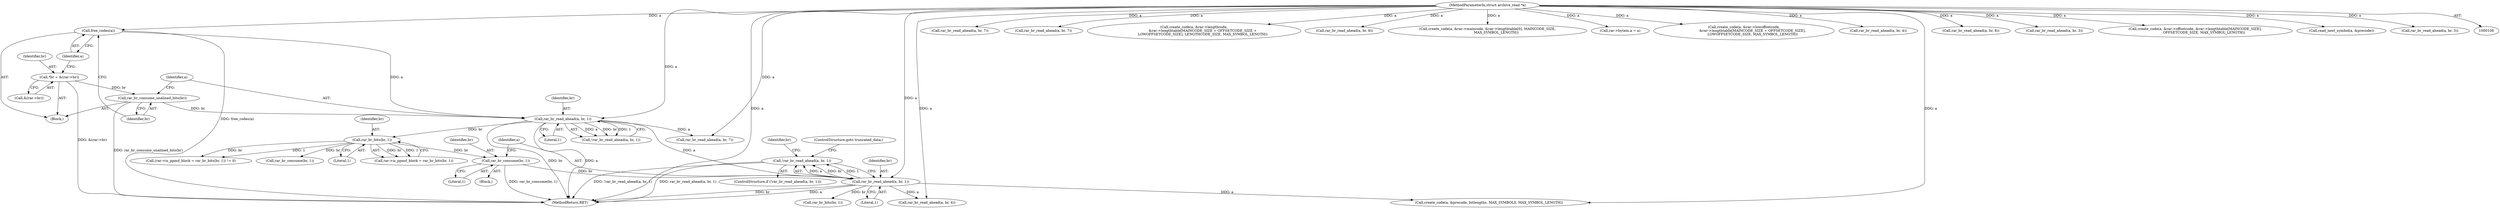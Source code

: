 digraph "0_libarchive_05caadc7eedbef471ac9610809ba683f0c698700@API" {
"1000423" [label="(Call,!rar_br_read_ahead(a, br, 1))"];
"1000424" [label="(Call,rar_br_read_ahead(a, br, 1))"];
"1000142" [label="(Call,rar_br_read_ahead(a, br, 1))"];
"1000136" [label="(Call,free_codes(a))"];
"1000107" [label="(MethodParameterIn,struct archive_read *a)"];
"1000138" [label="(Call,rar_br_consume_unalined_bits(br))"];
"1000130" [label="(Call,*br = &(rar->br))"];
"1000419" [label="(Call,rar_br_consume(br, 1))"];
"1000153" [label="(Call,rar_br_bits(br, 1))"];
"1000137" [label="(Identifier,a)"];
"1000536" [label="(Call,create_code(a, &precode, bitlengths, MAX_SYMBOLS, MAX_SYMBOL_LENGTH))"];
"1000761" [label="(Call,rar_br_read_ahead(a, br, 7))"];
"1000136" [label="(Call,free_codes(a))"];
"1000143" [label="(Identifier,a)"];
"1000148" [label="(Call,(rar->is_ppmd_block = rar_br_bits(br, 1)) != 0)"];
"1001023" [label="(MethodReturn,RET)"];
"1000671" [label="(Call,rar_br_read_ahead(a, br, 7))"];
"1000422" [label="(ControlStructure,if (!rar_br_read_ahead(a, br, 1)))"];
"1000425" [label="(Identifier,a)"];
"1000107" [label="(MethodParameterIn,struct archive_read *a)"];
"1000145" [label="(Literal,1)"];
"1000420" [label="(Identifier,br)"];
"1000431" [label="(Call,rar_br_bits(br, 1))"];
"1000132" [label="(Call,&(rar->br))"];
"1000423" [label="(Call,!rar_br_read_ahead(a, br, 1))"];
"1000418" [label="(Block,)"];
"1000144" [label="(Identifier,br)"];
"1000884" [label="(Call,create_code(a, &rar->lengthcode,\n                &rar->lengthtable[MAINCODE_SIZE + OFFSETCODE_SIZE +\n                LOWOFFSETCODE_SIZE], LENGTHCODE_SIZE, MAX_SYMBOL_LENGTH))"];
"1000142" [label="(Call,rar_br_read_ahead(a, br, 1))"];
"1000209" [label="(Call,rar_br_read_ahead(a, br, 8))"];
"1000816" [label="(Call,create_code(a, &rar->maincode, &rar->lengthtable[0], MAINCODE_SIZE,\n                MAX_SYMBOL_LENGTH))"];
"1000131" [label="(Identifier,br)"];
"1000432" [label="(Identifier,br)"];
"1000282" [label="(Call,rar->bytein.a = a)"];
"1000163" [label="(Call,rar_br_read_ahead(a, br, 7))"];
"1000860" [label="(Call,create_code(a, &rar->lowoffsetcode,\n                &rar->lengthtable[MAINCODE_SIZE + OFFSETCODE_SIZE],\n                LOWOFFSETCODE_SIZE, MAX_SYMBOL_LENGTH))"];
"1000424" [label="(Call,rar_br_read_ahead(a, br, 1))"];
"1000426" [label="(Identifier,br)"];
"1000489" [label="(Call,rar_br_read_ahead(a, br, 4))"];
"1000421" [label="(Literal,1)"];
"1000462" [label="(Call,rar_br_read_ahead(a, br, 4))"];
"1000427" [label="(Literal,1)"];
"1000419" [label="(Call,rar_br_consume(br, 1))"];
"1000108" [label="(Block,)"];
"1000158" [label="(Call,rar_br_consume(br, 1))"];
"1000141" [label="(Call,!rar_br_read_ahead(a, br, 1))"];
"1000139" [label="(Identifier,br)"];
"1000153" [label="(Call,rar_br_bits(br, 1))"];
"1000183" [label="(Call,rar_br_read_ahead(a, br, 8))"];
"1000155" [label="(Literal,1)"];
"1000149" [label="(Call,rar->is_ppmd_block = rar_br_bits(br, 1))"];
"1000138" [label="(Call,rar_br_consume_unalined_bits(br))"];
"1000733" [label="(Call,rar_br_read_ahead(a, br, 3))"];
"1000838" [label="(Call,create_code(a, &rar->offsetcode, &rar->lengthtable[MAINCODE_SIZE],\n                OFFSETCODE_SIZE, MAX_SYMBOL_LENGTH))"];
"1000570" [label="(Call,read_next_symbol(a, &precode))"];
"1000154" [label="(Identifier,br)"];
"1000428" [label="(ControlStructure,goto truncated_data;)"];
"1000130" [label="(Call,*br = &(rar->br))"];
"1000643" [label="(Call,rar_br_read_ahead(a, br, 3))"];
"1000423" -> "1000422"  [label="AST: "];
"1000423" -> "1000424"  [label="CFG: "];
"1000424" -> "1000423"  [label="AST: "];
"1000428" -> "1000423"  [label="CFG: "];
"1000432" -> "1000423"  [label="CFG: "];
"1000423" -> "1001023"  [label="DDG: !rar_br_read_ahead(a, br, 1)"];
"1000423" -> "1001023"  [label="DDG: rar_br_read_ahead(a, br, 1)"];
"1000424" -> "1000423"  [label="DDG: a"];
"1000424" -> "1000423"  [label="DDG: br"];
"1000424" -> "1000423"  [label="DDG: 1"];
"1000424" -> "1000427"  [label="CFG: "];
"1000425" -> "1000424"  [label="AST: "];
"1000426" -> "1000424"  [label="AST: "];
"1000427" -> "1000424"  [label="AST: "];
"1000424" -> "1001023"  [label="DDG: br"];
"1000424" -> "1001023"  [label="DDG: a"];
"1000142" -> "1000424"  [label="DDG: a"];
"1000107" -> "1000424"  [label="DDG: a"];
"1000419" -> "1000424"  [label="DDG: br"];
"1000424" -> "1000431"  [label="DDG: br"];
"1000424" -> "1000462"  [label="DDG: a"];
"1000424" -> "1000536"  [label="DDG: a"];
"1000142" -> "1000141"  [label="AST: "];
"1000142" -> "1000145"  [label="CFG: "];
"1000143" -> "1000142"  [label="AST: "];
"1000144" -> "1000142"  [label="AST: "];
"1000145" -> "1000142"  [label="AST: "];
"1000141" -> "1000142"  [label="CFG: "];
"1000142" -> "1001023"  [label="DDG: br"];
"1000142" -> "1001023"  [label="DDG: a"];
"1000142" -> "1000141"  [label="DDG: a"];
"1000142" -> "1000141"  [label="DDG: br"];
"1000142" -> "1000141"  [label="DDG: 1"];
"1000136" -> "1000142"  [label="DDG: a"];
"1000107" -> "1000142"  [label="DDG: a"];
"1000138" -> "1000142"  [label="DDG: br"];
"1000142" -> "1000153"  [label="DDG: br"];
"1000142" -> "1000163"  [label="DDG: a"];
"1000136" -> "1000108"  [label="AST: "];
"1000136" -> "1000137"  [label="CFG: "];
"1000137" -> "1000136"  [label="AST: "];
"1000139" -> "1000136"  [label="CFG: "];
"1000136" -> "1001023"  [label="DDG: free_codes(a)"];
"1000107" -> "1000136"  [label="DDG: a"];
"1000107" -> "1000106"  [label="AST: "];
"1000107" -> "1001023"  [label="DDG: a"];
"1000107" -> "1000163"  [label="DDG: a"];
"1000107" -> "1000183"  [label="DDG: a"];
"1000107" -> "1000209"  [label="DDG: a"];
"1000107" -> "1000282"  [label="DDG: a"];
"1000107" -> "1000462"  [label="DDG: a"];
"1000107" -> "1000489"  [label="DDG: a"];
"1000107" -> "1000536"  [label="DDG: a"];
"1000107" -> "1000570"  [label="DDG: a"];
"1000107" -> "1000643"  [label="DDG: a"];
"1000107" -> "1000671"  [label="DDG: a"];
"1000107" -> "1000733"  [label="DDG: a"];
"1000107" -> "1000761"  [label="DDG: a"];
"1000107" -> "1000816"  [label="DDG: a"];
"1000107" -> "1000838"  [label="DDG: a"];
"1000107" -> "1000860"  [label="DDG: a"];
"1000107" -> "1000884"  [label="DDG: a"];
"1000138" -> "1000108"  [label="AST: "];
"1000138" -> "1000139"  [label="CFG: "];
"1000139" -> "1000138"  [label="AST: "];
"1000143" -> "1000138"  [label="CFG: "];
"1000138" -> "1001023"  [label="DDG: rar_br_consume_unalined_bits(br)"];
"1000130" -> "1000138"  [label="DDG: br"];
"1000130" -> "1000108"  [label="AST: "];
"1000130" -> "1000132"  [label="CFG: "];
"1000131" -> "1000130"  [label="AST: "];
"1000132" -> "1000130"  [label="AST: "];
"1000137" -> "1000130"  [label="CFG: "];
"1000130" -> "1001023"  [label="DDG: &(rar->br)"];
"1000419" -> "1000418"  [label="AST: "];
"1000419" -> "1000421"  [label="CFG: "];
"1000420" -> "1000419"  [label="AST: "];
"1000421" -> "1000419"  [label="AST: "];
"1000425" -> "1000419"  [label="CFG: "];
"1000419" -> "1001023"  [label="DDG: rar_br_consume(br, 1)"];
"1000153" -> "1000419"  [label="DDG: br"];
"1000153" -> "1000149"  [label="AST: "];
"1000153" -> "1000155"  [label="CFG: "];
"1000154" -> "1000153"  [label="AST: "];
"1000155" -> "1000153"  [label="AST: "];
"1000149" -> "1000153"  [label="CFG: "];
"1000153" -> "1000148"  [label="DDG: br"];
"1000153" -> "1000148"  [label="DDG: 1"];
"1000153" -> "1000149"  [label="DDG: br"];
"1000153" -> "1000149"  [label="DDG: 1"];
"1000153" -> "1000158"  [label="DDG: br"];
}
